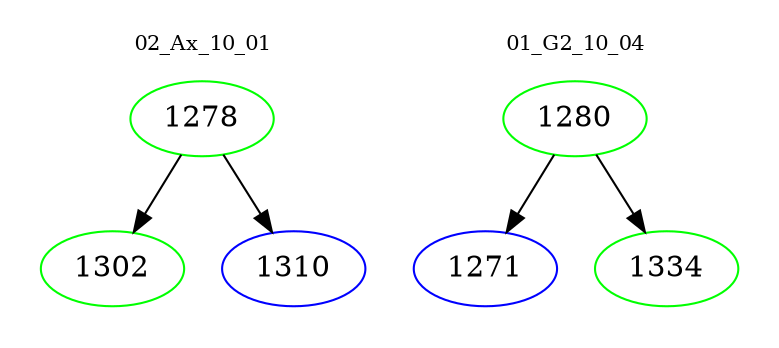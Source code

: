 digraph{
subgraph cluster_0 {
color = white
label = "02_Ax_10_01";
fontsize=10;
T0_1278 [label="1278", color="green"]
T0_1278 -> T0_1302 [color="black"]
T0_1302 [label="1302", color="green"]
T0_1278 -> T0_1310 [color="black"]
T0_1310 [label="1310", color="blue"]
}
subgraph cluster_1 {
color = white
label = "01_G2_10_04";
fontsize=10;
T1_1280 [label="1280", color="green"]
T1_1280 -> T1_1271 [color="black"]
T1_1271 [label="1271", color="blue"]
T1_1280 -> T1_1334 [color="black"]
T1_1334 [label="1334", color="green"]
}
}

